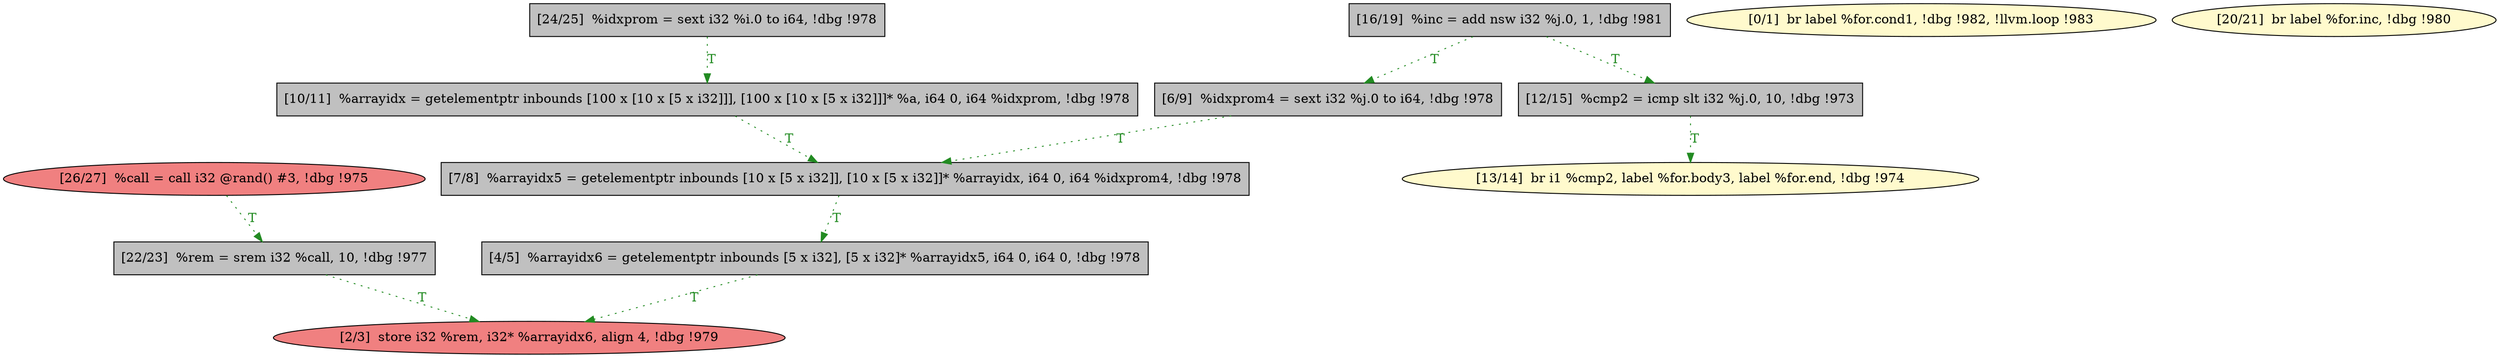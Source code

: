 
digraph G {


node355 [fillcolor=grey,label="[7/8]  %arrayidx5 = getelementptr inbounds [10 x [5 x i32]], [10 x [5 x i32]]* %arrayidx, i64 0, i64 %idxprom4, !dbg !978",shape=rectangle,style=filled ]
node354 [fillcolor=grey,label="[10/11]  %arrayidx = getelementptr inbounds [100 x [10 x [5 x i32]]], [100 x [10 x [5 x i32]]]* %a, i64 0, i64 %idxprom, !dbg !978",shape=rectangle,style=filled ]
node353 [fillcolor=grey,label="[6/9]  %idxprom4 = sext i32 %j.0 to i64, !dbg !978",shape=rectangle,style=filled ]
node351 [fillcolor=lightcoral,label="[2/3]  store i32 %rem, i32* %arrayidx6, align 4, !dbg !979",shape=ellipse,style=filled ]
node350 [fillcolor=lemonchiffon,label="[0/1]  br label %for.cond1, !dbg !982, !llvm.loop !983",shape=ellipse,style=filled ]
node344 [fillcolor=grey,label="[22/23]  %rem = srem i32 %call, 10, !dbg !977",shape=rectangle,style=filled ]
node343 [fillcolor=grey,label="[12/15]  %cmp2 = icmp slt i32 %j.0, 10, !dbg !973",shape=rectangle,style=filled ]
node352 [fillcolor=grey,label="[4/5]  %arrayidx6 = getelementptr inbounds [5 x i32], [5 x i32]* %arrayidx5, i64 0, i64 0, !dbg !978",shape=rectangle,style=filled ]
node346 [fillcolor=grey,label="[16/19]  %inc = add nsw i32 %j.0, 1, !dbg !981",shape=rectangle,style=filled ]
node349 [fillcolor=lightcoral,label="[26/27]  %call = call i32 @rand() #3, !dbg !975",shape=ellipse,style=filled ]
node345 [fillcolor=grey,label="[24/25]  %idxprom = sext i32 %i.0 to i64, !dbg !978",shape=rectangle,style=filled ]
node347 [fillcolor=lemonchiffon,label="[13/14]  br i1 %cmp2, label %for.body3, label %for.end, !dbg !974",shape=ellipse,style=filled ]
node348 [fillcolor=lemonchiffon,label="[20/21]  br label %for.inc, !dbg !980",shape=ellipse,style=filled ]

node346->node343 [style=dotted,color=forestgreen,label="T",fontcolor=forestgreen ]
node354->node355 [style=dotted,color=forestgreen,label="T",fontcolor=forestgreen ]
node355->node352 [style=dotted,color=forestgreen,label="T",fontcolor=forestgreen ]
node343->node347 [style=dotted,color=forestgreen,label="T",fontcolor=forestgreen ]
node346->node353 [style=dotted,color=forestgreen,label="T",fontcolor=forestgreen ]
node349->node344 [style=dotted,color=forestgreen,label="T",fontcolor=forestgreen ]
node345->node354 [style=dotted,color=forestgreen,label="T",fontcolor=forestgreen ]
node353->node355 [style=dotted,color=forestgreen,label="T",fontcolor=forestgreen ]
node344->node351 [style=dotted,color=forestgreen,label="T",fontcolor=forestgreen ]
node352->node351 [style=dotted,color=forestgreen,label="T",fontcolor=forestgreen ]


}
